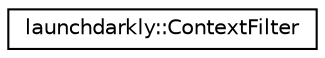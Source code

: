digraph "Graphical Class Hierarchy"
{
 // LATEX_PDF_SIZE
  edge [fontname="Helvetica",fontsize="10",labelfontname="Helvetica",labelfontsize="10"];
  node [fontname="Helvetica",fontsize="10",shape=record];
  rankdir="LR";
  Node0 [label="launchdarkly::ContextFilter",height=0.2,width=0.4,color="black", fillcolor="white", style="filled",URL="$classlaunchdarkly_1_1ContextFilter.html",tooltip=" "];
}

